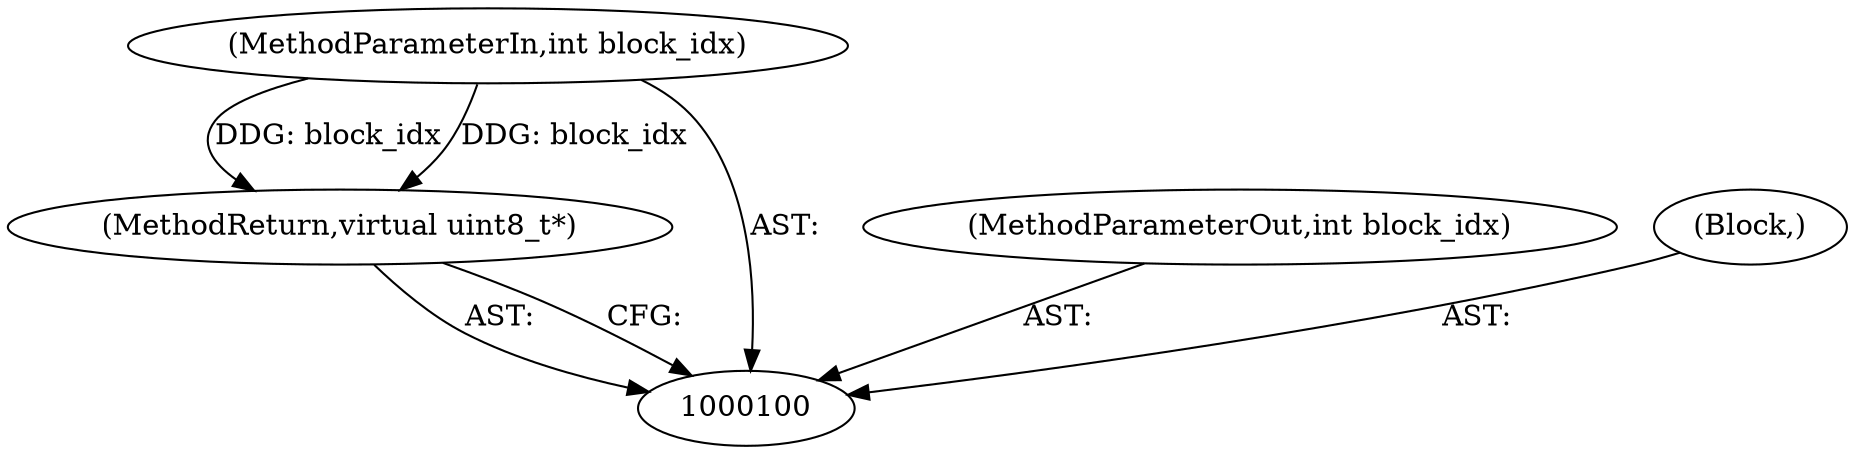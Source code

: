 digraph "0_Android_5a9753fca56f0eeb9f61e342b2fccffc364f9426_98" {
"1000103" [label="(MethodReturn,virtual uint8_t*)"];
"1000101" [label="(MethodParameterIn,int block_idx)"];
"1000108" [label="(MethodParameterOut,int block_idx)"];
"1000102" [label="(Block,)"];
"1000103" -> "1000100"  [label="AST: "];
"1000103" -> "1000100"  [label="CFG: "];
"1000101" -> "1000103"  [label="DDG: block_idx"];
"1000101" -> "1000100"  [label="AST: "];
"1000101" -> "1000103"  [label="DDG: block_idx"];
"1000108" -> "1000100"  [label="AST: "];
"1000102" -> "1000100"  [label="AST: "];
}
